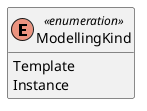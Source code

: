 @startuml
skinparam classAttributeIconSize 0
hide methods

enum ModellingKind <<enumeration>> {
  Template
  Instance
}
@enduml